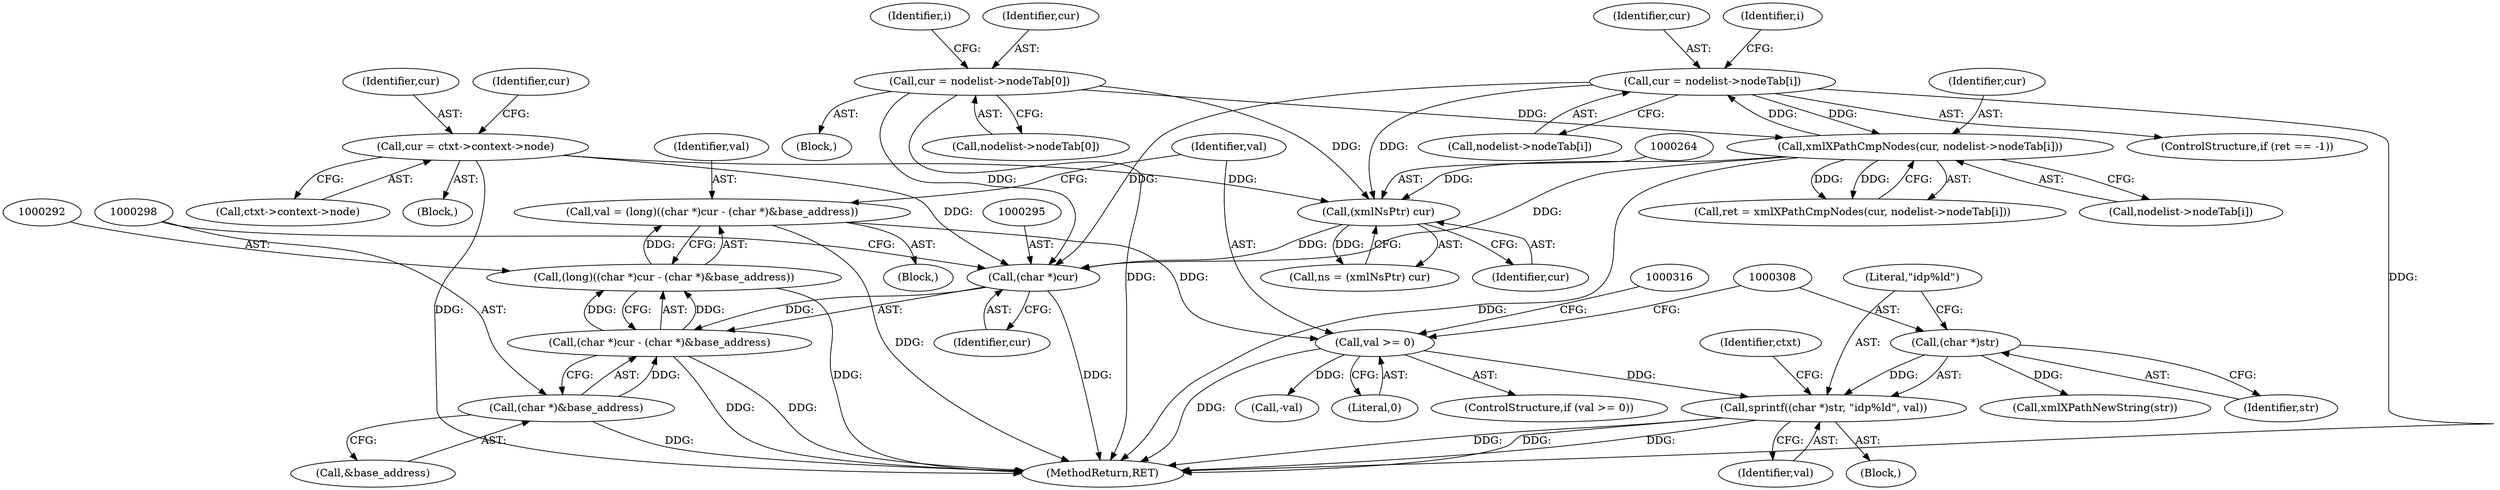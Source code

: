 digraph "1_Chrome_96dbafe288dbe2f0cc45fa3c39daf6d0c37acbab_15@API" {
"1000306" [label="(Call,sprintf((char *)str, \"idp%ld\", val))"];
"1000307" [label="(Call,(char *)str)"];
"1000302" [label="(Call,val >= 0)"];
"1000289" [label="(Call,val = (long)((char *)cur - (char *)&base_address))"];
"1000291" [label="(Call,(long)((char *)cur - (char *)&base_address))"];
"1000293" [label="(Call,(char *)cur - (char *)&base_address)"];
"1000294" [label="(Call,(char *)cur)"];
"1000225" [label="(Call,cur = nodelist->nodeTab[i])"];
"1000213" [label="(Call,xmlXPathCmpNodes(cur, nodelist->nodeTab[i]))"];
"1000192" [label="(Call,cur = nodelist->nodeTab[0])"];
"1000122" [label="(Call,cur = ctxt->context->node)"];
"1000263" [label="(Call,(xmlNsPtr) cur)"];
"1000297" [label="(Call,(char *)&base_address)"];
"1000289" [label="(Call,val = (long)((char *)cur - (char *)&base_address))"];
"1000226" [label="(Identifier,cur)"];
"1000123" [label="(Identifier,cur)"];
"1000261" [label="(Call,ns = (xmlNsPtr) cur)"];
"1000310" [label="(Literal,\"idp%ld\")"];
"1000213" [label="(Call,xmlXPathCmpNodes(cur, nodelist->nodeTab[i]))"];
"1000309" [label="(Identifier,str)"];
"1000104" [label="(Block,)"];
"1000301" [label="(ControlStructure,if (val >= 0))"];
"1000307" [label="(Call,(char *)str)"];
"1000296" [label="(Identifier,cur)"];
"1000201" [label="(Identifier,i)"];
"1000214" [label="(Identifier,cur)"];
"1000325" [label="(MethodReturn,RET)"];
"1000302" [label="(Call,val >= 0)"];
"1000311" [label="(Identifier,val)"];
"1000220" [label="(ControlStructure,if (ret == -1))"];
"1000194" [label="(Call,nodelist->nodeTab[0])"];
"1000121" [label="(Block,)"];
"1000303" [label="(Identifier,val)"];
"1000322" [label="(Identifier,ctxt)"];
"1000134" [label="(Block,)"];
"1000209" [label="(Identifier,i)"];
"1000250" [label="(Identifier,cur)"];
"1000319" [label="(Call,-val)"];
"1000299" [label="(Call,&base_address)"];
"1000265" [label="(Identifier,cur)"];
"1000304" [label="(Literal,0)"];
"1000122" [label="(Call,cur = ctxt->context->node)"];
"1000192" [label="(Call,cur = nodelist->nodeTab[0])"];
"1000305" [label="(Block,)"];
"1000294" [label="(Call,(char *)cur)"];
"1000225" [label="(Call,cur = nodelist->nodeTab[i])"];
"1000290" [label="(Identifier,val)"];
"1000211" [label="(Call,ret = xmlXPathCmpNodes(cur, nodelist->nodeTab[i]))"];
"1000215" [label="(Call,nodelist->nodeTab[i])"];
"1000297" [label="(Call,(char *)&base_address)"];
"1000291" [label="(Call,(long)((char *)cur - (char *)&base_address))"];
"1000293" [label="(Call,(char *)cur - (char *)&base_address)"];
"1000227" [label="(Call,nodelist->nodeTab[i])"];
"1000263" [label="(Call,(xmlNsPtr) cur)"];
"1000193" [label="(Identifier,cur)"];
"1000306" [label="(Call,sprintf((char *)str, \"idp%ld\", val))"];
"1000323" [label="(Call,xmlXPathNewString(str))"];
"1000124" [label="(Call,ctxt->context->node)"];
"1000306" -> "1000305"  [label="AST: "];
"1000306" -> "1000311"  [label="CFG: "];
"1000307" -> "1000306"  [label="AST: "];
"1000310" -> "1000306"  [label="AST: "];
"1000311" -> "1000306"  [label="AST: "];
"1000322" -> "1000306"  [label="CFG: "];
"1000306" -> "1000325"  [label="DDG: "];
"1000306" -> "1000325"  [label="DDG: "];
"1000306" -> "1000325"  [label="DDG: "];
"1000307" -> "1000306"  [label="DDG: "];
"1000302" -> "1000306"  [label="DDG: "];
"1000307" -> "1000309"  [label="CFG: "];
"1000308" -> "1000307"  [label="AST: "];
"1000309" -> "1000307"  [label="AST: "];
"1000310" -> "1000307"  [label="CFG: "];
"1000307" -> "1000323"  [label="DDG: "];
"1000302" -> "1000301"  [label="AST: "];
"1000302" -> "1000304"  [label="CFG: "];
"1000303" -> "1000302"  [label="AST: "];
"1000304" -> "1000302"  [label="AST: "];
"1000308" -> "1000302"  [label="CFG: "];
"1000316" -> "1000302"  [label="CFG: "];
"1000302" -> "1000325"  [label="DDG: "];
"1000289" -> "1000302"  [label="DDG: "];
"1000302" -> "1000319"  [label="DDG: "];
"1000289" -> "1000104"  [label="AST: "];
"1000289" -> "1000291"  [label="CFG: "];
"1000290" -> "1000289"  [label="AST: "];
"1000291" -> "1000289"  [label="AST: "];
"1000303" -> "1000289"  [label="CFG: "];
"1000289" -> "1000325"  [label="DDG: "];
"1000291" -> "1000289"  [label="DDG: "];
"1000291" -> "1000293"  [label="CFG: "];
"1000292" -> "1000291"  [label="AST: "];
"1000293" -> "1000291"  [label="AST: "];
"1000291" -> "1000325"  [label="DDG: "];
"1000293" -> "1000291"  [label="DDG: "];
"1000293" -> "1000291"  [label="DDG: "];
"1000293" -> "1000297"  [label="CFG: "];
"1000294" -> "1000293"  [label="AST: "];
"1000297" -> "1000293"  [label="AST: "];
"1000293" -> "1000325"  [label="DDG: "];
"1000293" -> "1000325"  [label="DDG: "];
"1000294" -> "1000293"  [label="DDG: "];
"1000297" -> "1000293"  [label="DDG: "];
"1000294" -> "1000296"  [label="CFG: "];
"1000295" -> "1000294"  [label="AST: "];
"1000296" -> "1000294"  [label="AST: "];
"1000298" -> "1000294"  [label="CFG: "];
"1000294" -> "1000325"  [label="DDG: "];
"1000225" -> "1000294"  [label="DDG: "];
"1000213" -> "1000294"  [label="DDG: "];
"1000122" -> "1000294"  [label="DDG: "];
"1000263" -> "1000294"  [label="DDG: "];
"1000192" -> "1000294"  [label="DDG: "];
"1000225" -> "1000220"  [label="AST: "];
"1000225" -> "1000227"  [label="CFG: "];
"1000226" -> "1000225"  [label="AST: "];
"1000227" -> "1000225"  [label="AST: "];
"1000209" -> "1000225"  [label="CFG: "];
"1000225" -> "1000325"  [label="DDG: "];
"1000225" -> "1000213"  [label="DDG: "];
"1000213" -> "1000225"  [label="DDG: "];
"1000225" -> "1000263"  [label="DDG: "];
"1000213" -> "1000211"  [label="AST: "];
"1000213" -> "1000215"  [label="CFG: "];
"1000214" -> "1000213"  [label="AST: "];
"1000215" -> "1000213"  [label="AST: "];
"1000211" -> "1000213"  [label="CFG: "];
"1000213" -> "1000325"  [label="DDG: "];
"1000213" -> "1000211"  [label="DDG: "];
"1000213" -> "1000211"  [label="DDG: "];
"1000192" -> "1000213"  [label="DDG: "];
"1000213" -> "1000263"  [label="DDG: "];
"1000192" -> "1000134"  [label="AST: "];
"1000192" -> "1000194"  [label="CFG: "];
"1000193" -> "1000192"  [label="AST: "];
"1000194" -> "1000192"  [label="AST: "];
"1000201" -> "1000192"  [label="CFG: "];
"1000192" -> "1000325"  [label="DDG: "];
"1000192" -> "1000263"  [label="DDG: "];
"1000122" -> "1000121"  [label="AST: "];
"1000122" -> "1000124"  [label="CFG: "];
"1000123" -> "1000122"  [label="AST: "];
"1000124" -> "1000122"  [label="AST: "];
"1000250" -> "1000122"  [label="CFG: "];
"1000122" -> "1000325"  [label="DDG: "];
"1000122" -> "1000263"  [label="DDG: "];
"1000263" -> "1000261"  [label="AST: "];
"1000263" -> "1000265"  [label="CFG: "];
"1000264" -> "1000263"  [label="AST: "];
"1000265" -> "1000263"  [label="AST: "];
"1000261" -> "1000263"  [label="CFG: "];
"1000263" -> "1000261"  [label="DDG: "];
"1000297" -> "1000299"  [label="CFG: "];
"1000298" -> "1000297"  [label="AST: "];
"1000299" -> "1000297"  [label="AST: "];
"1000297" -> "1000325"  [label="DDG: "];
}

